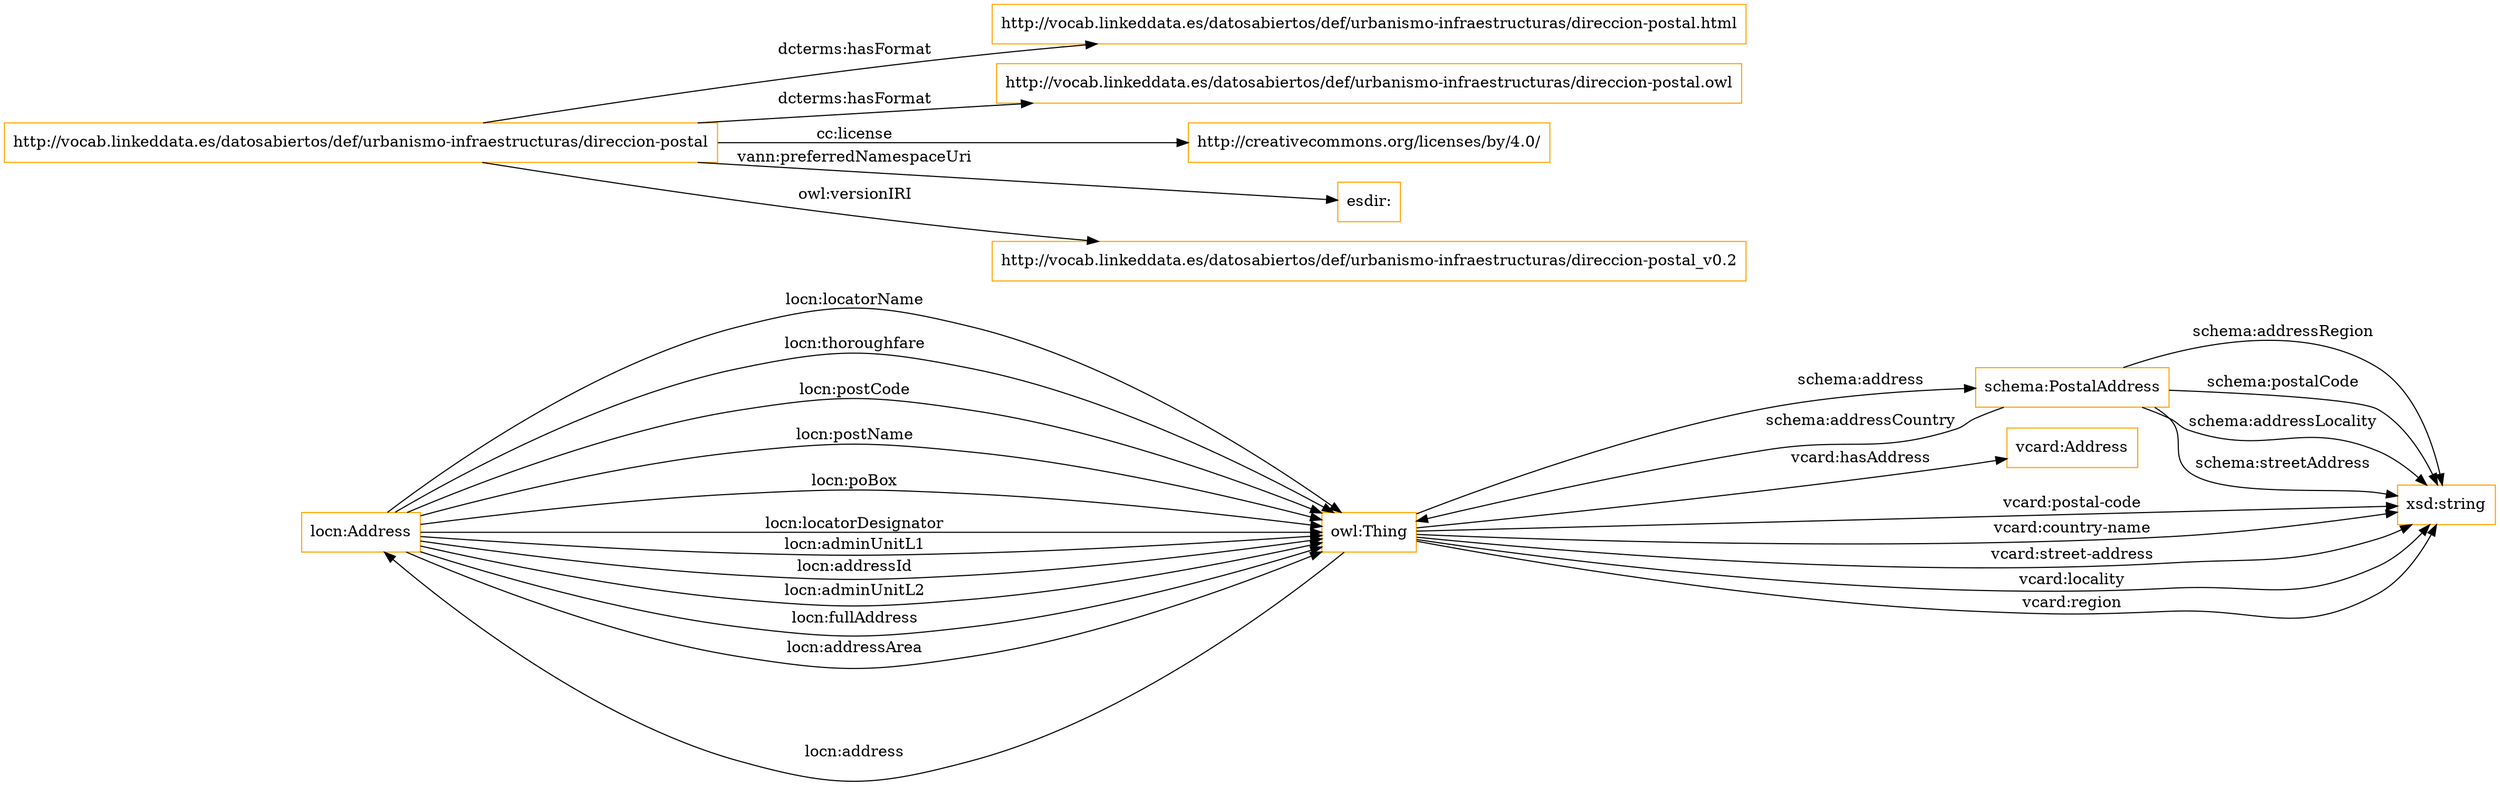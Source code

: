 digraph ar2dtool_diagram { 
rankdir=LR;
size="1501"
node [shape = rectangle, color="orange"]; "locn:Address" "vcard:Address" "schema:PostalAddress" ; /*classes style*/
	"http://vocab.linkeddata.es/datosabiertos/def/urbanismo-infraestructuras/direccion-postal" -> "http://vocab.linkeddata.es/datosabiertos/def/urbanismo-infraestructuras/direccion-postal.html" [ label = "dcterms:hasFormat" ];
	"http://vocab.linkeddata.es/datosabiertos/def/urbanismo-infraestructuras/direccion-postal" -> "http://vocab.linkeddata.es/datosabiertos/def/urbanismo-infraestructuras/direccion-postal.owl" [ label = "dcterms:hasFormat" ];
	"http://vocab.linkeddata.es/datosabiertos/def/urbanismo-infraestructuras/direccion-postal" -> "http://creativecommons.org/licenses/by/4.0/" [ label = "cc:license" ];
	"http://vocab.linkeddata.es/datosabiertos/def/urbanismo-infraestructuras/direccion-postal" -> "esdir:" [ label = "vann:preferredNamespaceUri" ];
	"http://vocab.linkeddata.es/datosabiertos/def/urbanismo-infraestructuras/direccion-postal" -> "http://vocab.linkeddata.es/datosabiertos/def/urbanismo-infraestructuras/direccion-postal_v0.2" [ label = "owl:versionIRI" ];
	"locn:Address" -> "owl:Thing" [ label = "locn:locatorName" ];
	"locn:Address" -> "owl:Thing" [ label = "locn:thoroughfare" ];
	"locn:Address" -> "owl:Thing" [ label = "locn:postCode" ];
	"schema:PostalAddress" -> "xsd:string" [ label = "schema:addressRegion" ];
	"owl:Thing" -> "vcard:Address" [ label = "vcard:hasAddress" ];
	"locn:Address" -> "owl:Thing" [ label = "locn:postName" ];
	"schema:PostalAddress" -> "xsd:string" [ label = "schema:postalCode" ];
	"owl:Thing" -> "xsd:string" [ label = "vcard:postal-code" ];
	"owl:Thing" -> "xsd:string" [ label = "vcard:country-name" ];
	"locn:Address" -> "owl:Thing" [ label = "locn:poBox" ];
	"locn:Address" -> "owl:Thing" [ label = "locn:locatorDesignator" ];
	"schema:PostalAddress" -> "xsd:string" [ label = "schema:addressLocality" ];
	"locn:Address" -> "owl:Thing" [ label = "locn:adminUnitL1" ];
	"locn:Address" -> "owl:Thing" [ label = "locn:addressId" ];
	"owl:Thing" -> "xsd:string" [ label = "vcard:street-address" ];
	"locn:Address" -> "owl:Thing" [ label = "locn:adminUnitL2" ];
	"owl:Thing" -> "schema:PostalAddress" [ label = "schema:address" ];
	"schema:PostalAddress" -> "owl:Thing" [ label = "schema:addressCountry" ];
	"owl:Thing" -> "locn:Address" [ label = "locn:address" ];
	"owl:Thing" -> "xsd:string" [ label = "vcard:locality" ];
	"locn:Address" -> "owl:Thing" [ label = "locn:fullAddress" ];
	"owl:Thing" -> "xsd:string" [ label = "vcard:region" ];
	"locn:Address" -> "owl:Thing" [ label = "locn:addressArea" ];
	"schema:PostalAddress" -> "xsd:string" [ label = "schema:streetAddress" ];

}
